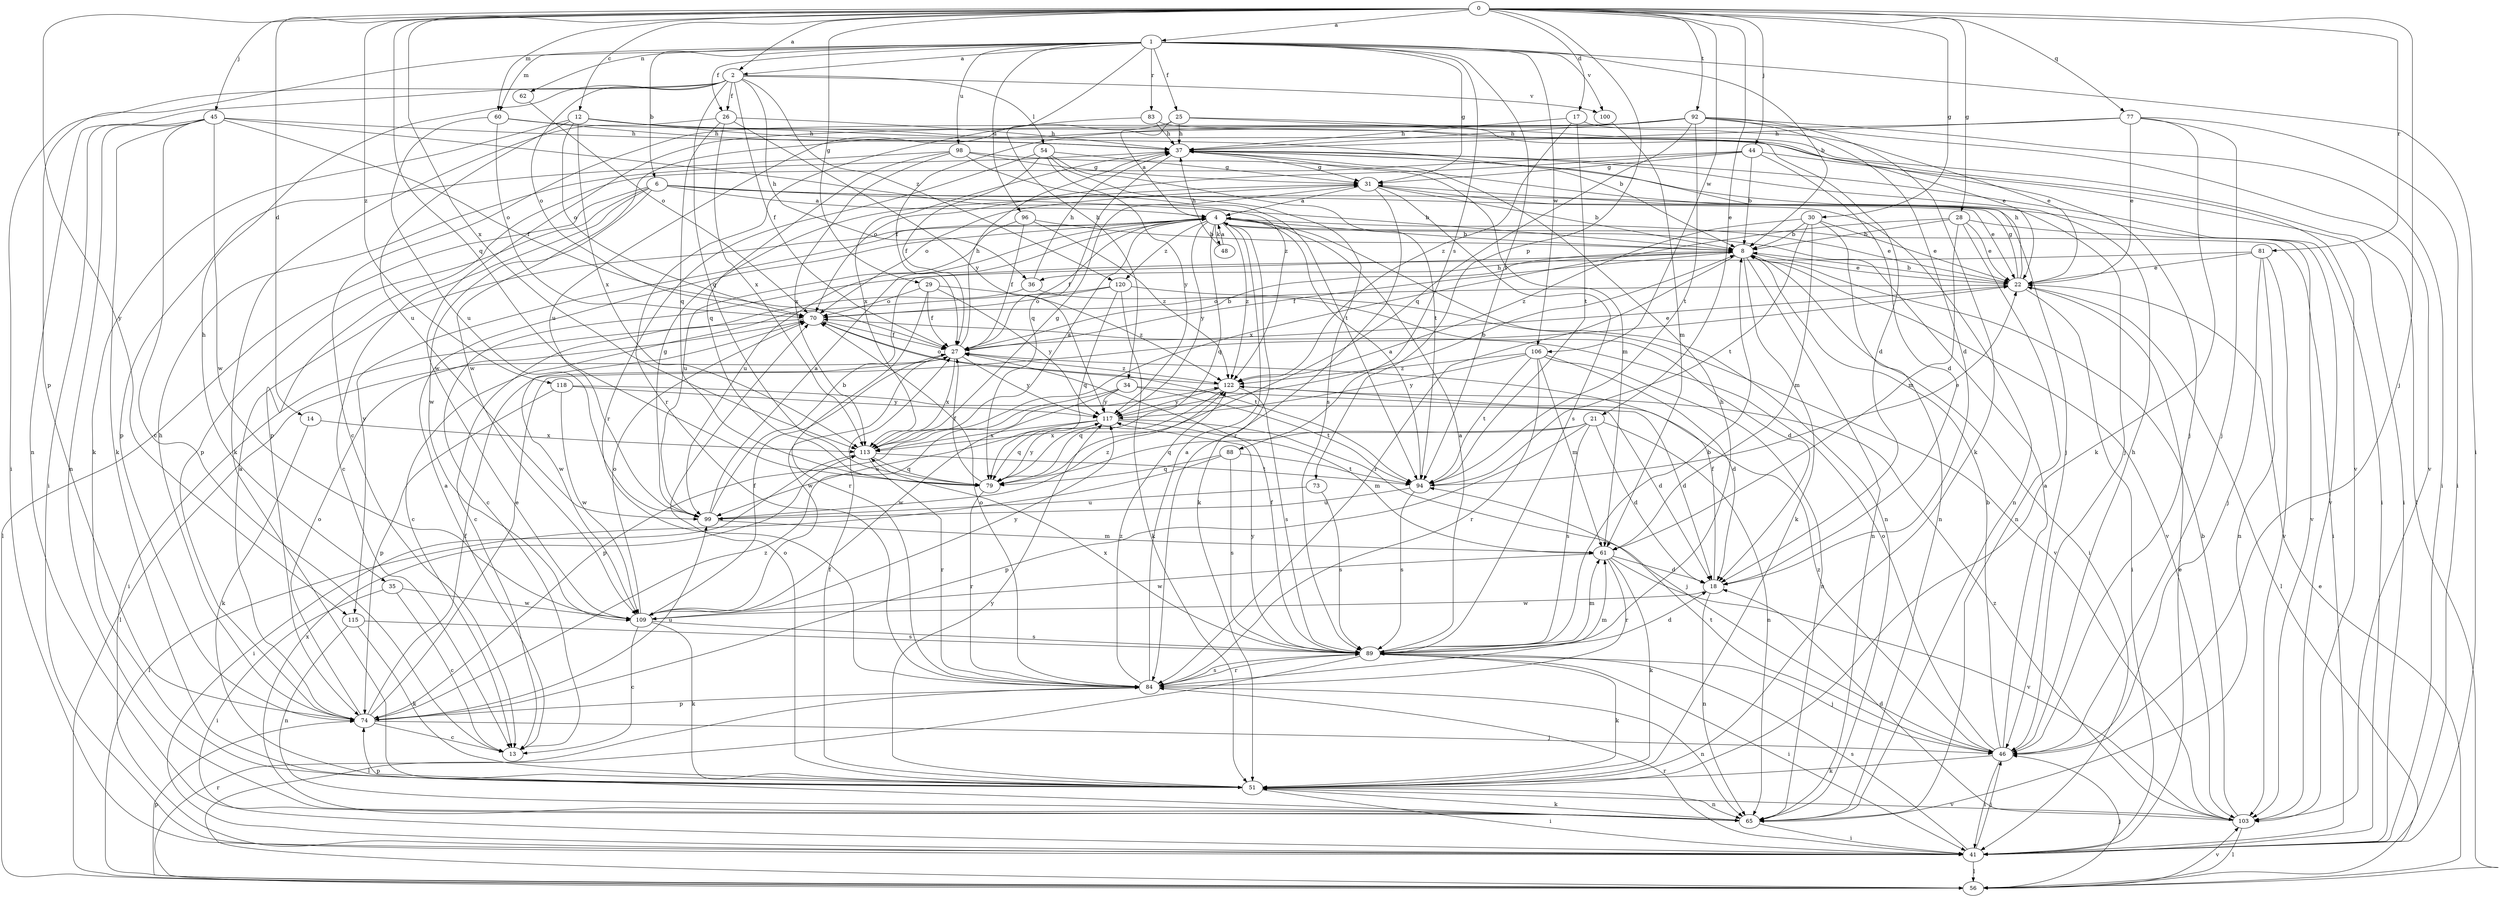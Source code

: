 strict digraph  {
0;
1;
2;
4;
6;
8;
12;
13;
14;
17;
18;
21;
22;
25;
26;
27;
28;
29;
30;
31;
34;
35;
36;
37;
41;
44;
45;
46;
48;
51;
54;
56;
60;
61;
62;
65;
70;
73;
74;
77;
79;
81;
83;
84;
88;
89;
92;
94;
96;
98;
99;
100;
103;
106;
109;
113;
115;
117;
118;
120;
122;
0 -> 1  [label=a];
0 -> 2  [label=a];
0 -> 12  [label=c];
0 -> 14  [label=d];
0 -> 17  [label=d];
0 -> 21  [label=e];
0 -> 28  [label=g];
0 -> 29  [label=g];
0 -> 30  [label=g];
0 -> 44  [label=j];
0 -> 45  [label=j];
0 -> 46  [label=j];
0 -> 60  [label=m];
0 -> 73  [label=p];
0 -> 77  [label=q];
0 -> 79  [label=q];
0 -> 81  [label=r];
0 -> 92  [label=t];
0 -> 106  [label=w];
0 -> 113  [label=x];
0 -> 115  [label=y];
0 -> 118  [label=z];
1 -> 2  [label=a];
1 -> 6  [label=b];
1 -> 8  [label=b];
1 -> 25  [label=f];
1 -> 26  [label=f];
1 -> 31  [label=g];
1 -> 34  [label=h];
1 -> 41  [label=i];
1 -> 60  [label=m];
1 -> 62  [label=n];
1 -> 74  [label=p];
1 -> 83  [label=r];
1 -> 88  [label=s];
1 -> 94  [label=t];
1 -> 96  [label=u];
1 -> 98  [label=u];
1 -> 100  [label=v];
1 -> 106  [label=w];
2 -> 26  [label=f];
2 -> 27  [label=f];
2 -> 35  [label=h];
2 -> 36  [label=h];
2 -> 41  [label=i];
2 -> 54  [label=l];
2 -> 65  [label=n];
2 -> 70  [label=o];
2 -> 79  [label=q];
2 -> 100  [label=v];
2 -> 120  [label=z];
4 -> 8  [label=b];
4 -> 22  [label=e];
4 -> 27  [label=f];
4 -> 41  [label=i];
4 -> 48  [label=k];
4 -> 51  [label=k];
4 -> 65  [label=n];
4 -> 79  [label=q];
4 -> 99  [label=u];
4 -> 115  [label=y];
4 -> 117  [label=y];
4 -> 120  [label=z];
4 -> 122  [label=z];
6 -> 4  [label=a];
6 -> 8  [label=b];
6 -> 13  [label=c];
6 -> 22  [label=e];
6 -> 56  [label=l];
6 -> 74  [label=p];
6 -> 103  [label=v];
6 -> 109  [label=w];
8 -> 22  [label=e];
8 -> 27  [label=f];
8 -> 36  [label=h];
8 -> 41  [label=i];
8 -> 51  [label=k];
8 -> 65  [label=n];
8 -> 84  [label=r];
8 -> 103  [label=v];
12 -> 8  [label=b];
12 -> 37  [label=h];
12 -> 46  [label=j];
12 -> 51  [label=k];
12 -> 70  [label=o];
12 -> 99  [label=u];
12 -> 113  [label=x];
13 -> 4  [label=a];
14 -> 51  [label=k];
14 -> 113  [label=x];
17 -> 22  [label=e];
17 -> 37  [label=h];
17 -> 94  [label=t];
17 -> 122  [label=z];
18 -> 27  [label=f];
18 -> 65  [label=n];
18 -> 109  [label=w];
21 -> 18  [label=d];
21 -> 65  [label=n];
21 -> 74  [label=p];
21 -> 79  [label=q];
21 -> 89  [label=s];
21 -> 113  [label=x];
22 -> 8  [label=b];
22 -> 31  [label=g];
22 -> 37  [label=h];
22 -> 41  [label=i];
22 -> 56  [label=l];
22 -> 70  [label=o];
25 -> 4  [label=a];
25 -> 22  [label=e];
25 -> 37  [label=h];
25 -> 56  [label=l];
25 -> 99  [label=u];
26 -> 37  [label=h];
26 -> 51  [label=k];
26 -> 79  [label=q];
26 -> 113  [label=x];
26 -> 117  [label=y];
27 -> 8  [label=b];
27 -> 22  [label=e];
27 -> 37  [label=h];
27 -> 56  [label=l];
27 -> 109  [label=w];
27 -> 113  [label=x];
27 -> 117  [label=y];
27 -> 122  [label=z];
28 -> 8  [label=b];
28 -> 22  [label=e];
28 -> 61  [label=m];
28 -> 65  [label=n];
28 -> 103  [label=v];
28 -> 113  [label=x];
29 -> 27  [label=f];
29 -> 70  [label=o];
29 -> 84  [label=r];
29 -> 117  [label=y];
29 -> 122  [label=z];
30 -> 8  [label=b];
30 -> 22  [label=e];
30 -> 61  [label=m];
30 -> 65  [label=n];
30 -> 94  [label=t];
30 -> 122  [label=z];
31 -> 4  [label=a];
31 -> 8  [label=b];
31 -> 65  [label=n];
31 -> 70  [label=o];
31 -> 84  [label=r];
31 -> 89  [label=s];
34 -> 18  [label=d];
34 -> 74  [label=p];
34 -> 94  [label=t];
34 -> 109  [label=w];
34 -> 117  [label=y];
35 -> 13  [label=c];
35 -> 41  [label=i];
35 -> 109  [label=w];
36 -> 13  [label=c];
36 -> 18  [label=d];
36 -> 37  [label=h];
37 -> 31  [label=g];
37 -> 41  [label=i];
37 -> 46  [label=j];
37 -> 61  [label=m];
37 -> 79  [label=q];
37 -> 113  [label=x];
41 -> 22  [label=e];
41 -> 46  [label=j];
41 -> 56  [label=l];
41 -> 84  [label=r];
41 -> 89  [label=s];
44 -> 8  [label=b];
44 -> 18  [label=d];
44 -> 31  [label=g];
44 -> 41  [label=i];
44 -> 70  [label=o];
44 -> 74  [label=p];
45 -> 13  [label=c];
45 -> 27  [label=f];
45 -> 37  [label=h];
45 -> 41  [label=i];
45 -> 51  [label=k];
45 -> 65  [label=n];
45 -> 109  [label=w];
45 -> 122  [label=z];
46 -> 4  [label=a];
46 -> 8  [label=b];
46 -> 37  [label=h];
46 -> 41  [label=i];
46 -> 51  [label=k];
46 -> 70  [label=o];
46 -> 94  [label=t];
46 -> 122  [label=z];
48 -> 4  [label=a];
48 -> 37  [label=h];
51 -> 27  [label=f];
51 -> 41  [label=i];
51 -> 65  [label=n];
51 -> 70  [label=o];
51 -> 103  [label=v];
51 -> 117  [label=y];
54 -> 27  [label=f];
54 -> 31  [label=g];
54 -> 84  [label=r];
54 -> 89  [label=s];
54 -> 94  [label=t];
54 -> 117  [label=y];
56 -> 22  [label=e];
56 -> 46  [label=j];
56 -> 74  [label=p];
56 -> 84  [label=r];
56 -> 103  [label=v];
60 -> 37  [label=h];
60 -> 70  [label=o];
60 -> 99  [label=u];
60 -> 103  [label=v];
61 -> 18  [label=d];
61 -> 51  [label=k];
61 -> 84  [label=r];
61 -> 103  [label=v];
61 -> 109  [label=w];
62 -> 70  [label=o];
65 -> 41  [label=i];
65 -> 51  [label=k];
65 -> 74  [label=p];
65 -> 113  [label=x];
70 -> 27  [label=f];
70 -> 41  [label=i];
70 -> 94  [label=t];
70 -> 109  [label=w];
73 -> 89  [label=s];
73 -> 99  [label=u];
74 -> 4  [label=a];
74 -> 13  [label=c];
74 -> 22  [label=e];
74 -> 27  [label=f];
74 -> 37  [label=h];
74 -> 46  [label=j];
74 -> 70  [label=o];
74 -> 99  [label=u];
74 -> 122  [label=z];
77 -> 22  [label=e];
77 -> 37  [label=h];
77 -> 41  [label=i];
77 -> 46  [label=j];
77 -> 51  [label=k];
77 -> 109  [label=w];
79 -> 27  [label=f];
79 -> 84  [label=r];
79 -> 117  [label=y];
81 -> 13  [label=c];
81 -> 22  [label=e];
81 -> 46  [label=j];
81 -> 65  [label=n];
81 -> 103  [label=v];
83 -> 18  [label=d];
83 -> 37  [label=h];
83 -> 84  [label=r];
84 -> 4  [label=a];
84 -> 61  [label=m];
84 -> 65  [label=n];
84 -> 70  [label=o];
84 -> 74  [label=p];
84 -> 89  [label=s];
84 -> 122  [label=z];
88 -> 56  [label=l];
88 -> 79  [label=q];
88 -> 89  [label=s];
88 -> 94  [label=t];
89 -> 4  [label=a];
89 -> 8  [label=b];
89 -> 18  [label=d];
89 -> 27  [label=f];
89 -> 37  [label=h];
89 -> 41  [label=i];
89 -> 46  [label=j];
89 -> 51  [label=k];
89 -> 56  [label=l];
89 -> 61  [label=m];
89 -> 84  [label=r];
89 -> 113  [label=x];
89 -> 117  [label=y];
92 -> 13  [label=c];
92 -> 18  [label=d];
92 -> 27  [label=f];
92 -> 37  [label=h];
92 -> 41  [label=i];
92 -> 51  [label=k];
92 -> 79  [label=q];
92 -> 94  [label=t];
92 -> 103  [label=v];
92 -> 109  [label=w];
94 -> 4  [label=a];
94 -> 22  [label=e];
94 -> 89  [label=s];
94 -> 99  [label=u];
96 -> 8  [label=b];
96 -> 27  [label=f];
96 -> 99  [label=u];
96 -> 122  [label=z];
98 -> 31  [label=g];
98 -> 46  [label=j];
98 -> 74  [label=p];
98 -> 79  [label=q];
98 -> 94  [label=t];
98 -> 113  [label=x];
99 -> 4  [label=a];
99 -> 8  [label=b];
99 -> 31  [label=g];
99 -> 61  [label=m];
99 -> 122  [label=z];
100 -> 61  [label=m];
103 -> 8  [label=b];
103 -> 18  [label=d];
103 -> 56  [label=l];
103 -> 122  [label=z];
106 -> 18  [label=d];
106 -> 61  [label=m];
106 -> 65  [label=n];
106 -> 84  [label=r];
106 -> 94  [label=t];
106 -> 117  [label=y];
106 -> 122  [label=z];
109 -> 13  [label=c];
109 -> 27  [label=f];
109 -> 51  [label=k];
109 -> 70  [label=o];
109 -> 89  [label=s];
109 -> 117  [label=y];
113 -> 4  [label=a];
113 -> 31  [label=g];
113 -> 41  [label=i];
113 -> 79  [label=q];
113 -> 84  [label=r];
113 -> 94  [label=t];
115 -> 51  [label=k];
115 -> 65  [label=n];
115 -> 89  [label=s];
117 -> 8  [label=b];
117 -> 46  [label=j];
117 -> 61  [label=m];
117 -> 79  [label=q];
117 -> 99  [label=u];
117 -> 113  [label=x];
118 -> 18  [label=d];
118 -> 74  [label=p];
118 -> 109  [label=w];
118 -> 117  [label=y];
120 -> 13  [label=c];
120 -> 51  [label=k];
120 -> 70  [label=o];
120 -> 79  [label=q];
120 -> 103  [label=v];
122 -> 70  [label=o];
122 -> 79  [label=q];
122 -> 89  [label=s];
122 -> 117  [label=y];
}
